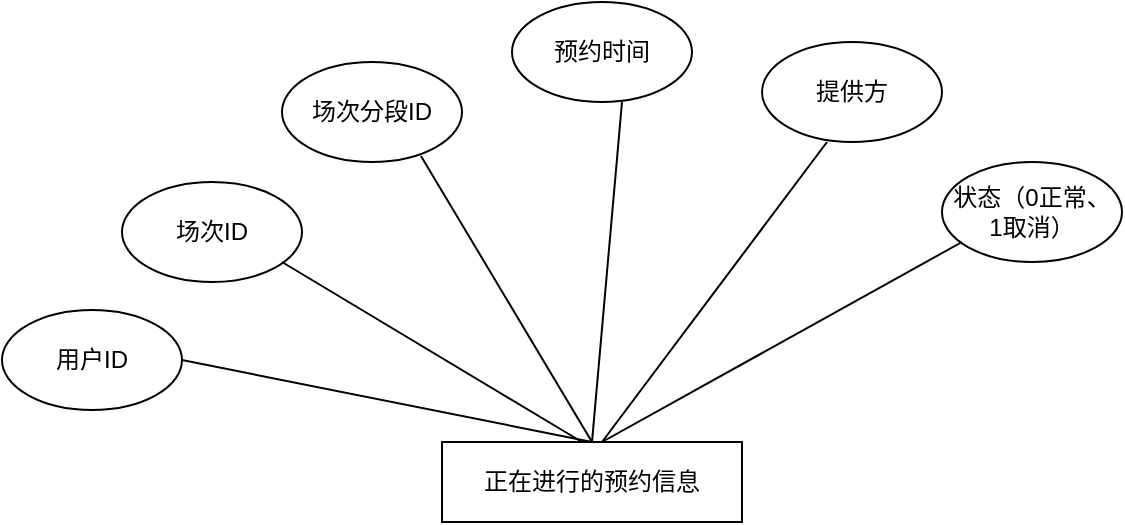 <mxfile version="19.0.3" type="device"><diagram id="4EAkCqjXaz5w34gUMew6" name="第 1 页"><mxGraphModel dx="1789" dy="1069" grid="1" gridSize="10" guides="1" tooltips="1" connect="1" arrows="1" fold="1" page="1" pageScale="1" pageWidth="1169" pageHeight="827" math="0" shadow="0"><root><mxCell id="0"/><mxCell id="1" parent="0"/><mxCell id="8-vhWZonHOmoyTgnPtbT-1" value="正在进行的预约信息" style="rounded=0;whiteSpace=wrap;html=1;" vertex="1" parent="1"><mxGeometry x="460" y="480" width="150" height="40" as="geometry"/></mxCell><mxCell id="8-vhWZonHOmoyTgnPtbT-2" value="用户ID" style="ellipse;whiteSpace=wrap;html=1;" vertex="1" parent="1"><mxGeometry x="240" y="414" width="90" height="50" as="geometry"/></mxCell><mxCell id="8-vhWZonHOmoyTgnPtbT-3" value="场次ID" style="ellipse;whiteSpace=wrap;html=1;" vertex="1" parent="1"><mxGeometry x="300" y="350" width="90" height="50" as="geometry"/></mxCell><mxCell id="8-vhWZonHOmoyTgnPtbT-4" value="场次分段ID" style="ellipse;whiteSpace=wrap;html=1;" vertex="1" parent="1"><mxGeometry x="380" y="290" width="90" height="50" as="geometry"/></mxCell><mxCell id="8-vhWZonHOmoyTgnPtbT-5" value="预约时间" style="ellipse;whiteSpace=wrap;html=1;" vertex="1" parent="1"><mxGeometry x="495" y="260" width="90" height="50" as="geometry"/></mxCell><mxCell id="8-vhWZonHOmoyTgnPtbT-6" value="提供方" style="ellipse;whiteSpace=wrap;html=1;" vertex="1" parent="1"><mxGeometry x="620" y="280" width="90" height="50" as="geometry"/></mxCell><mxCell id="8-vhWZonHOmoyTgnPtbT-7" value="状态（0正常、&lt;br&gt;1取消）" style="ellipse;whiteSpace=wrap;html=1;" vertex="1" parent="1"><mxGeometry x="710" y="340" width="90" height="50" as="geometry"/></mxCell><mxCell id="8-vhWZonHOmoyTgnPtbT-8" value="" style="endArrow=none;html=1;rounded=0;exitX=1;exitY=0.5;exitDx=0;exitDy=0;entryX=0.5;entryY=0;entryDx=0;entryDy=0;" edge="1" parent="1" source="8-vhWZonHOmoyTgnPtbT-2" target="8-vhWZonHOmoyTgnPtbT-1"><mxGeometry width="50" height="50" relative="1" as="geometry"><mxPoint x="560" y="560" as="sourcePoint"/><mxPoint x="610" y="510" as="targetPoint"/></mxGeometry></mxCell><mxCell id="8-vhWZonHOmoyTgnPtbT-9" value="" style="endArrow=none;html=1;rounded=0;exitX=1;exitY=0.5;exitDx=0;exitDy=0;" edge="1" parent="1"><mxGeometry width="50" height="50" relative="1" as="geometry"><mxPoint x="380" y="390" as="sourcePoint"/><mxPoint x="530" y="480" as="targetPoint"/></mxGeometry></mxCell><mxCell id="8-vhWZonHOmoyTgnPtbT-10" value="" style="endArrow=none;html=1;rounded=0;entryX=0.5;entryY=0;entryDx=0;entryDy=0;exitX=0.772;exitY=0.939;exitDx=0;exitDy=0;exitPerimeter=0;" edge="1" parent="1" source="8-vhWZonHOmoyTgnPtbT-4" target="8-vhWZonHOmoyTgnPtbT-1"><mxGeometry width="50" height="50" relative="1" as="geometry"><mxPoint x="450" y="330" as="sourcePoint"/><mxPoint x="530" y="470" as="targetPoint"/></mxGeometry></mxCell><mxCell id="8-vhWZonHOmoyTgnPtbT-11" value="" style="endArrow=none;html=1;rounded=0;exitX=1;exitY=0.5;exitDx=0;exitDy=0;entryX=0.5;entryY=0;entryDx=0;entryDy=0;" edge="1" parent="1" target="8-vhWZonHOmoyTgnPtbT-1"><mxGeometry width="50" height="50" relative="1" as="geometry"><mxPoint x="550" y="310" as="sourcePoint"/><mxPoint x="755" y="351" as="targetPoint"/></mxGeometry></mxCell><mxCell id="8-vhWZonHOmoyTgnPtbT-12" value="" style="endArrow=none;html=1;rounded=0;exitX=1;exitY=0.5;exitDx=0;exitDy=0;" edge="1" parent="1"><mxGeometry width="50" height="50" relative="1" as="geometry"><mxPoint x="652.5" y="330" as="sourcePoint"/><mxPoint x="540" y="480" as="targetPoint"/></mxGeometry></mxCell><mxCell id="8-vhWZonHOmoyTgnPtbT-13" value="" style="endArrow=none;html=1;rounded=0;exitX=1;exitY=0.5;exitDx=0;exitDy=0;" edge="1" parent="1"><mxGeometry width="50" height="50" relative="1" as="geometry"><mxPoint x="720" y="380" as="sourcePoint"/><mxPoint x="540" y="480" as="targetPoint"/></mxGeometry></mxCell></root></mxGraphModel></diagram></mxfile>